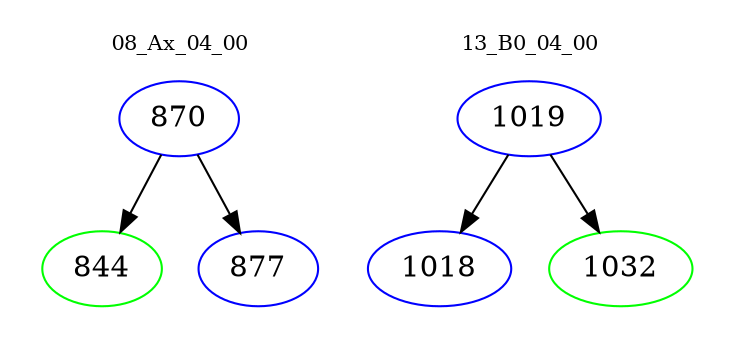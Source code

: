 digraph{
subgraph cluster_0 {
color = white
label = "08_Ax_04_00";
fontsize=10;
T0_870 [label="870", color="blue"]
T0_870 -> T0_844 [color="black"]
T0_844 [label="844", color="green"]
T0_870 -> T0_877 [color="black"]
T0_877 [label="877", color="blue"]
}
subgraph cluster_1 {
color = white
label = "13_B0_04_00";
fontsize=10;
T1_1019 [label="1019", color="blue"]
T1_1019 -> T1_1018 [color="black"]
T1_1018 [label="1018", color="blue"]
T1_1019 -> T1_1032 [color="black"]
T1_1032 [label="1032", color="green"]
}
}
